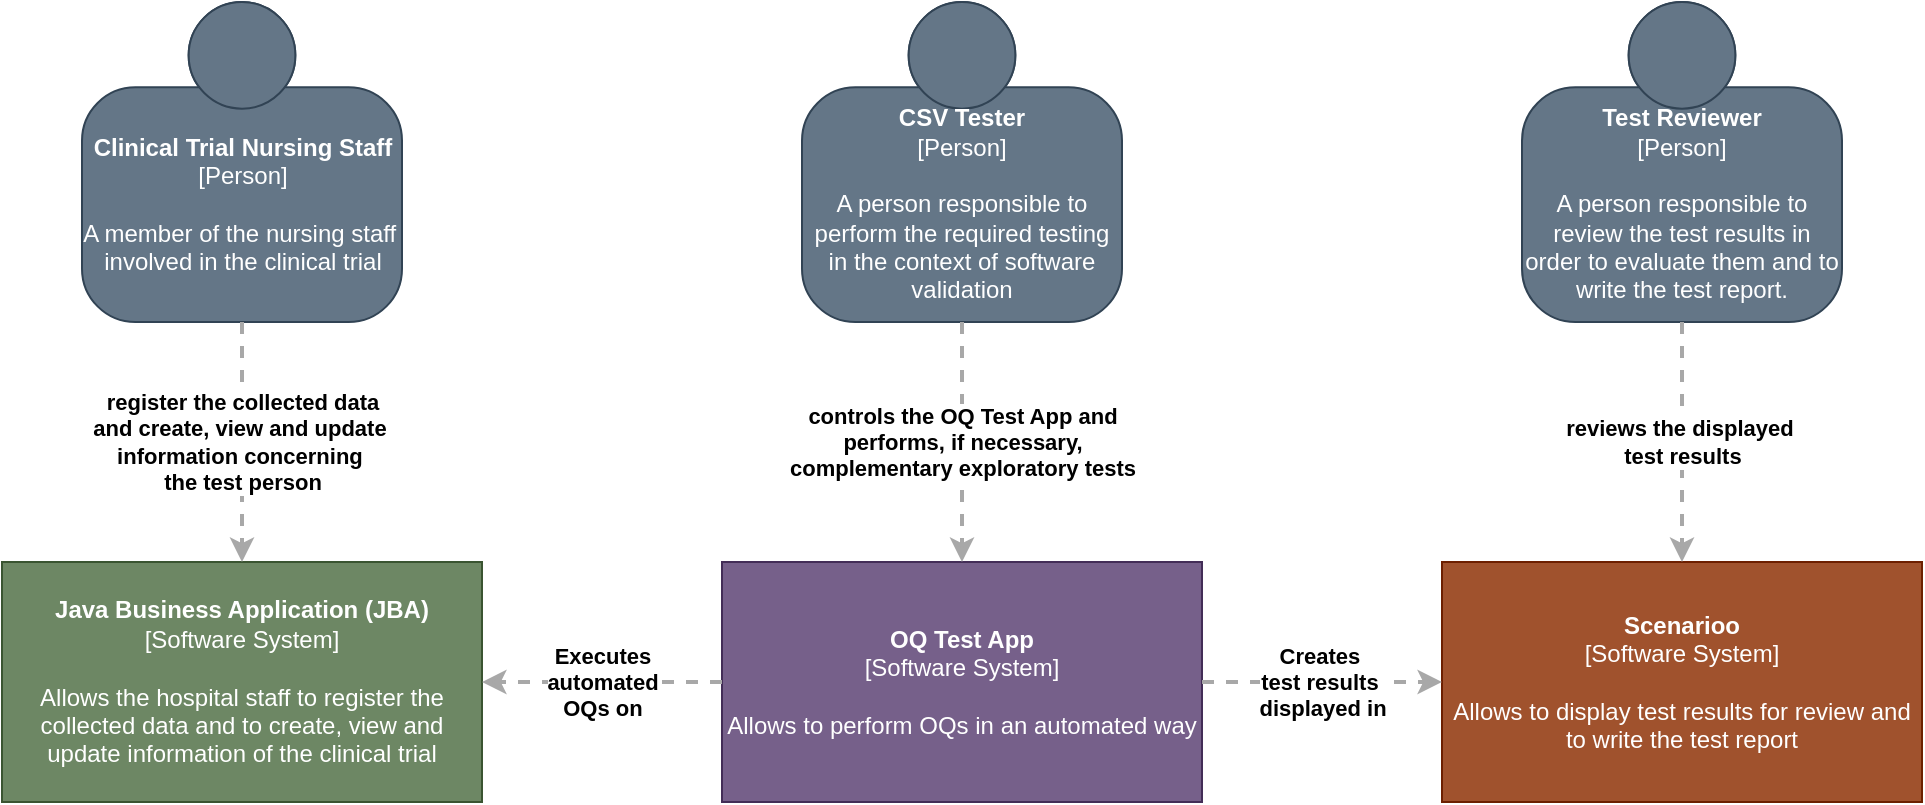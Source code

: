 <mxfile version="13.3.1" type="device"><diagram id="daPf2_6oOcWVc1Rmvu8d" name="Page-1"><mxGraphModel dx="1851" dy="592" grid="1" gridSize="10" guides="1" tooltips="1" connect="1" arrows="1" fold="1" page="1" pageScale="1" pageWidth="827" pageHeight="1169" math="0" shadow="0"><root><mxCell id="0"/><mxCell id="1" parent="0"/><mxCell id="xRZlfR-6TAZ8o5UCtYwx-11" value="&lt;b&gt;Java Business Application (JBA)&lt;/b&gt;&lt;div&gt;[Software System]&lt;/div&gt;&lt;br&gt;&lt;div&gt;Allows the hospital staff to register the collected data and to create, view and update information of the clinical trial&lt;/div&gt;" style="rounded=0;whiteSpace=wrap;html=1;labelBackgroundColor=none;fillColor=#6d8764;fontColor=#ffffff;align=center;arcSize=10;strokeColor=#3A5431;points=[[0.25,0,0],[0.5,0,0],[0.75,0,0],[1,0.25,0],[1,0.5,0],[1,0.75,0],[0.75,1,0],[0.5,1,0],[0.25,1,0],[0,0.75,0],[0,0.5,0],[0,0.25,0]];" parent="1" vertex="1"><mxGeometry x="-60" y="800" width="240" height="120" as="geometry"/></mxCell><mxCell id="xRZlfR-6TAZ8o5UCtYwx-12" value="&lt;b&gt;OQ Test App&lt;/b&gt;&lt;div&gt;[Software System]&lt;/div&gt;&lt;br&gt;&lt;div&gt;Allows to perform OQs in an automated way&lt;/div&gt;" style="rounded=0;whiteSpace=wrap;html=1;labelBackgroundColor=none;fillColor=#76608a;fontColor=#ffffff;align=center;arcSize=10;strokeColor=#432D57;points=[[0.25,0,0],[0.5,0,0],[0.75,0,0],[1,0.25,0],[1,0.5,0],[1,0.75,0],[0.75,1,0],[0.5,1,0],[0.25,1,0],[0,0.75,0],[0,0.5,0],[0,0.25,0]];" parent="1" vertex="1"><mxGeometry x="300" y="800" width="240" height="120" as="geometry"/></mxCell><mxCell id="xRZlfR-6TAZ8o5UCtYwx-13" value="&lt;b&gt;Scenarioo&lt;/b&gt;&lt;div&gt;[Software System]&lt;/div&gt;&lt;br&gt;&lt;div&gt;Allows to display test results for review and to write the test report&lt;/div&gt;" style="rounded=0;whiteSpace=wrap;html=1;labelBackgroundColor=none;fillColor=#a0522d;fontColor=#ffffff;align=center;arcSize=10;strokeColor=#6D1F00;points=[[0.25,0,0],[0.5,0,0],[0.75,0,0],[1,0.25,0],[1,0.5,0],[1,0.75,0],[0.75,1,0],[0.5,1,0],[0.25,1,0],[0,0.75,0],[0,0.5,0],[0,0.25,0]];" parent="1" vertex="1"><mxGeometry x="660" y="800" width="240" height="120" as="geometry"/></mxCell><mxCell id="xRZlfR-6TAZ8o5UCtYwx-14" value="&lt;b&gt;Clinical Trial Nursing Staff&lt;/b&gt;&lt;div&gt;[Person]&lt;/div&gt;&lt;br&gt;&lt;div&gt;A member of the nursing staff&amp;nbsp;&lt;/div&gt;&lt;div&gt;involved&amp;nbsp;&lt;span&gt;in the clinical trial&lt;/span&gt;&lt;/div&gt;" style="html=1;dashed=0;whitespace=wrap;fillColor=#647687;strokeColor=#314354;shape=mxgraph.c4.person;align=center;points=[[0.5,0,0],[1,0.5,0],[1,0.75,0],[0.75,1,0],[0.5,1,0],[0.25,1,0],[0,0.75,0],[0,0.5,0]];fontColor=#ffffff;" parent="1" vertex="1"><mxGeometry x="-20" y="520" width="160" height="160" as="geometry"/></mxCell><mxCell id="xRZlfR-6TAZ8o5UCtYwx-19" value="&lt;b&gt;CSV Tester&lt;/b&gt;&lt;div&gt;[Person]&lt;/div&gt;&lt;br&gt;&lt;div&gt;A person responsible to perform&amp;nbsp;&lt;span&gt;the required testing in the context&amp;nbsp;&lt;/span&gt;&lt;span&gt;of software validation&lt;/span&gt;&lt;/div&gt;" style="html=1;dashed=0;whitespace=wrap;fillColor=#647687;strokeColor=#314354;shape=mxgraph.c4.person;align=center;points=[[0.5,0,0],[1,0.5,0],[1,0.75,0],[0.75,1,0],[0.5,1,0],[0.25,1,0],[0,0.75,0],[0,0.5,0]];whiteSpace=wrap;fontColor=#ffffff;" parent="1" vertex="1"><mxGeometry x="340" y="520" width="160" height="160" as="geometry"/></mxCell><mxCell id="xRZlfR-6TAZ8o5UCtYwx-21" value="&lt;b&gt;Test Reviewer&lt;/b&gt;&lt;br&gt;&lt;div&gt;[Person]&lt;/div&gt;&lt;br&gt;&lt;div&gt;A person responsible to review the test results in order to evaluate them and to write the test report.&lt;/div&gt;" style="html=1;dashed=0;whitespace=wrap;fillColor=#647687;strokeColor=#314354;shape=mxgraph.c4.person;align=center;points=[[0.5,0,0],[1,0.5,0],[1,0.75,0],[0.75,1,0],[0.5,1,0],[0.25,1,0],[0,0.75,0],[0,0.5,0]];whiteSpace=wrap;fontColor=#ffffff;" parent="1" vertex="1"><mxGeometry x="700" y="520" width="160" height="160" as="geometry"/></mxCell><mxCell id="xRZlfR-6TAZ8o5UCtYwx-23" value="&lt;div style=&quot;text-align: left&quot;&gt;&lt;div style=&quot;text-align: center&quot;&gt;&lt;b&gt;Creates&amp;nbsp;&lt;/b&gt;&lt;/div&gt;&lt;div style=&quot;text-align: center&quot;&gt;&lt;b&gt;test results&amp;nbsp;&lt;/b&gt;&lt;/div&gt;&lt;div style=&quot;text-align: center&quot;&gt;&lt;b&gt;displayed in&lt;/b&gt;&lt;/div&gt;&lt;/div&gt;" style="edgeStyle=none;rounded=0;html=1;jettySize=auto;orthogonalLoop=1;strokeColor=#A8A8A8;strokeWidth=2;fontColor=#000000;jumpStyle=none;dashed=1;exitX=1;exitY=0.5;exitDx=0;exitDy=0;exitPerimeter=0;entryX=0;entryY=0.5;entryDx=0;entryDy=0;entryPerimeter=0;" parent="1" source="xRZlfR-6TAZ8o5UCtYwx-12" target="xRZlfR-6TAZ8o5UCtYwx-13" edge="1"><mxGeometry width="200" relative="1" as="geometry"><mxPoint x="560" y="860" as="sourcePoint"/><mxPoint x="630" y="860" as="targetPoint"/></mxGeometry></mxCell><mxCell id="xRZlfR-6TAZ8o5UCtYwx-24" value="&lt;div style=&quot;text-align: left&quot;&gt;&lt;div style=&quot;text-align: center&quot;&gt;&lt;b&gt;Executes&lt;/b&gt;&lt;/div&gt;&lt;div style=&quot;text-align: center&quot;&gt;&lt;b&gt;automated&lt;/b&gt;&lt;/div&gt;&lt;div style=&quot;text-align: center&quot;&gt;&lt;b&gt;OQs on&lt;/b&gt;&lt;/div&gt;&lt;/div&gt;" style="edgeStyle=none;rounded=0;html=1;entryX=1;entryY=0.5;jettySize=auto;orthogonalLoop=1;strokeColor=#A8A8A8;strokeWidth=2;fontColor=#000000;jumpStyle=none;dashed=1;exitX=0;exitY=0.5;exitDx=0;exitDy=0;exitPerimeter=0;entryDx=0;entryDy=0;entryPerimeter=0;" parent="1" source="xRZlfR-6TAZ8o5UCtYwx-12" target="xRZlfR-6TAZ8o5UCtYwx-11" edge="1"><mxGeometry width="200" relative="1" as="geometry"><mxPoint x="480" y="680" as="sourcePoint"/><mxPoint x="680" y="680" as="targetPoint"/></mxGeometry></mxCell><mxCell id="jUVIqrtshwoejL9wX8OC-1" value="&lt;div style=&quot;text-align: left&quot;&gt;&lt;div style=&quot;text-align: center&quot;&gt;&lt;b&gt;controls the OQ Test App and&lt;/b&gt;&lt;/div&gt;&lt;div style=&quot;text-align: center&quot;&gt;&lt;b&gt;performs, if necessary,&lt;/b&gt;&lt;/div&gt;&lt;div style=&quot;text-align: center&quot;&gt;&lt;b&gt;complementary exploratory tests&lt;/b&gt;&lt;/div&gt;&lt;/div&gt;" style="edgeStyle=none;rounded=0;html=1;entryX=0.5;entryY=0;jettySize=auto;orthogonalLoop=1;strokeColor=#A8A8A8;strokeWidth=2;fontColor=#000000;jumpStyle=none;dashed=1;exitX=0.5;exitY=1;exitDx=0;exitDy=0;exitPerimeter=0;entryDx=0;entryDy=0;entryPerimeter=0;" parent="1" source="xRZlfR-6TAZ8o5UCtYwx-19" target="xRZlfR-6TAZ8o5UCtYwx-12" edge="1"><mxGeometry width="200" relative="1" as="geometry"><mxPoint x="120" y="700" as="sourcePoint"/><mxPoint x="320" y="700" as="targetPoint"/></mxGeometry></mxCell><mxCell id="jUVIqrtshwoejL9wX8OC-2" value="&lt;div style=&quot;text-align: left&quot;&gt;&lt;div style=&quot;text-align: center&quot;&gt;&lt;b&gt;register the collected data&lt;/b&gt;&lt;/div&gt;&lt;div style=&quot;text-align: center&quot;&gt;&lt;b&gt;and create, view and update&amp;nbsp;&lt;/b&gt;&lt;/div&gt;&lt;div style=&quot;text-align: center&quot;&gt;&lt;b&gt;information concerning&amp;nbsp;&lt;/b&gt;&lt;/div&gt;&lt;div style=&quot;text-align: center&quot;&gt;&lt;b&gt;the&amp;nbsp;test person&lt;/b&gt;&lt;/div&gt;&lt;/div&gt;" style="edgeStyle=none;rounded=0;html=1;jettySize=auto;orthogonalLoop=1;strokeColor=#A8A8A8;strokeWidth=2;fontColor=#000000;jumpStyle=none;dashed=1;exitX=0.5;exitY=1;exitDx=0;exitDy=0;exitPerimeter=0;" parent="1" source="xRZlfR-6TAZ8o5UCtYwx-14" target="xRZlfR-6TAZ8o5UCtYwx-11" edge="1"><mxGeometry width="200" relative="1" as="geometry"><mxPoint x="120" y="700" as="sourcePoint"/><mxPoint x="320" y="700" as="targetPoint"/></mxGeometry></mxCell><mxCell id="jUVIqrtshwoejL9wX8OC-3" value="&lt;div style=&quot;text-align: left&quot;&gt;&lt;div style=&quot;text-align: center&quot;&gt;&lt;b&gt;reviews the displayed&amp;nbsp;&lt;/b&gt;&lt;/div&gt;&lt;div style=&quot;text-align: center&quot;&gt;&lt;b&gt;test results&lt;/b&gt;&lt;/div&gt;&lt;/div&gt;" style="edgeStyle=none;rounded=0;html=1;entryX=0.5;entryY=0;jettySize=auto;orthogonalLoop=1;strokeColor=#A8A8A8;strokeWidth=2;fontColor=#000000;jumpStyle=none;dashed=1;exitX=0.5;exitY=1;exitDx=0;exitDy=0;exitPerimeter=0;entryDx=0;entryDy=0;entryPerimeter=0;" parent="1" source="xRZlfR-6TAZ8o5UCtYwx-21" target="xRZlfR-6TAZ8o5UCtYwx-13" edge="1"><mxGeometry width="200" relative="1" as="geometry"><mxPoint x="520" y="470" as="sourcePoint"/><mxPoint x="720" y="470" as="targetPoint"/></mxGeometry></mxCell></root></mxGraphModel></diagram></mxfile>